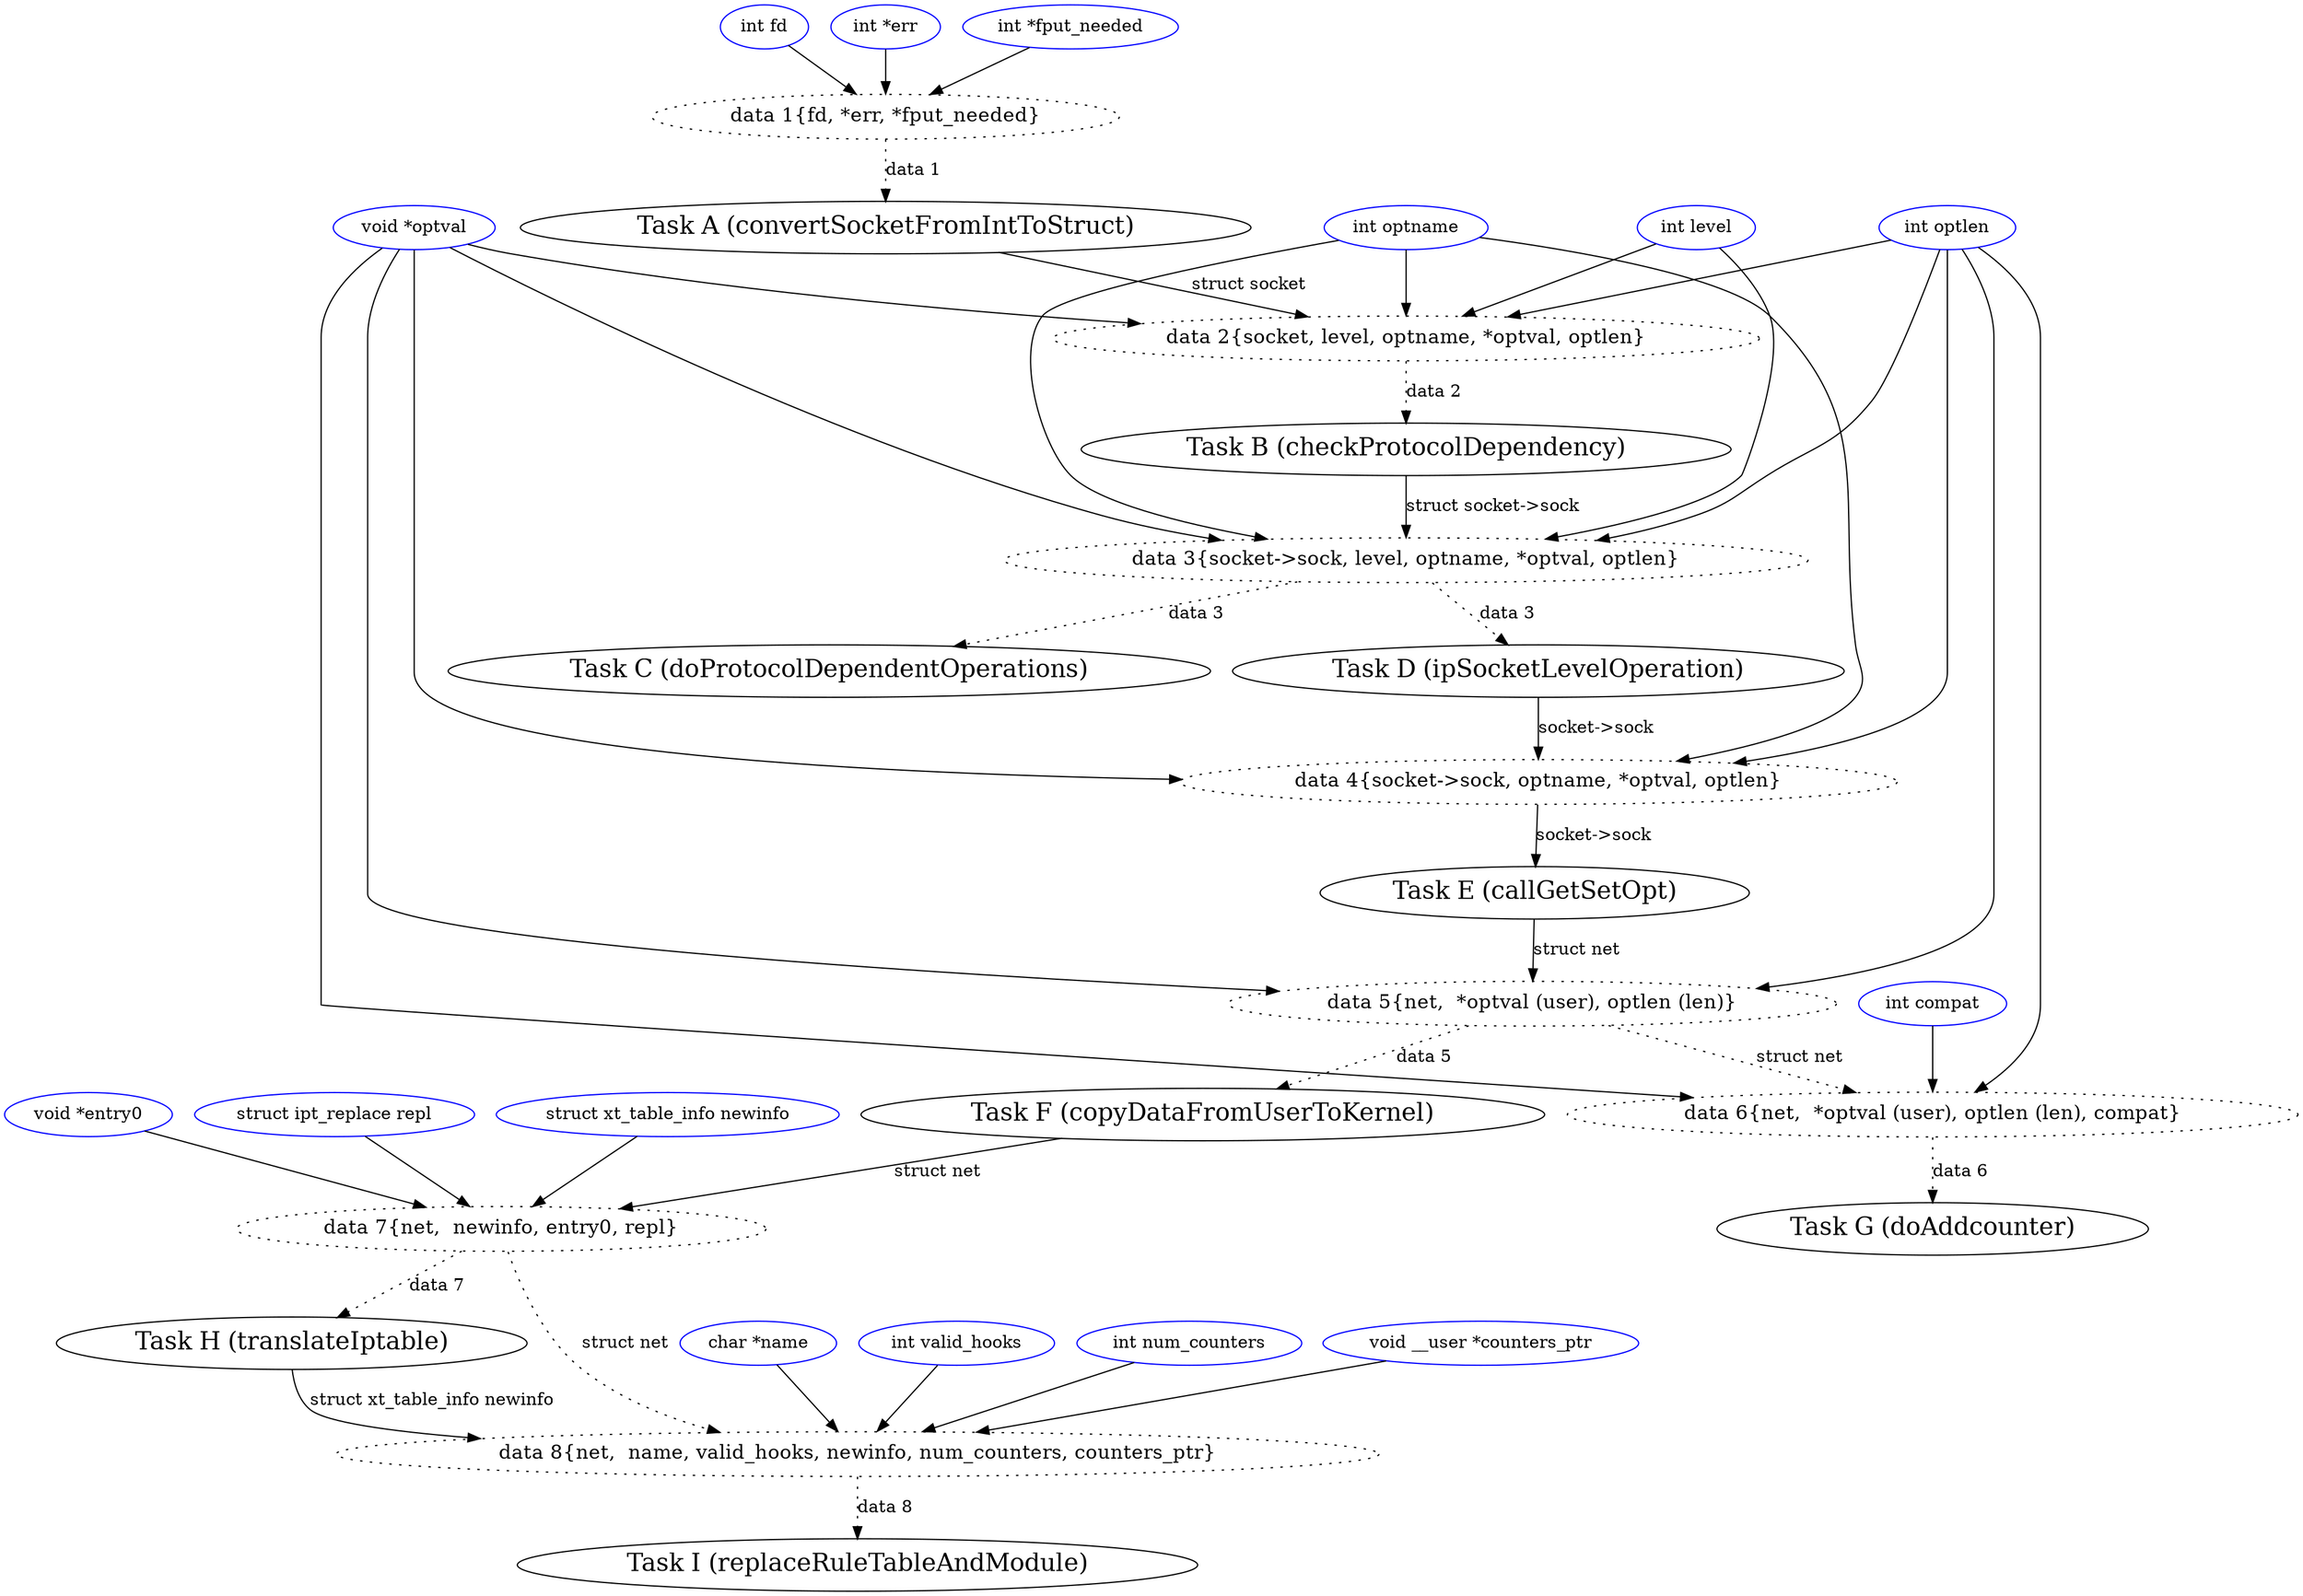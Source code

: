digraph callgraph {
"int fd" [color=blue, fontsize=14, width=0.5];
"int *err" [color=blue, fontsize=14, width=0.5];
"int *fput_needed" [color=blue, fontsize=14, width=0.5];
"data 1{fd, *err, *fput_needed}"[style=dotted, fontsize=16, width=0.5];

"int fd" -> "data 1{fd, *err, *fput_needed}";
"int *err" -> "data 1{fd, *err, *fput_needed}";
"int *fput_needed" -> "data 1{fd, *err, *fput_needed}";

"data 1{fd, *err, *fput_needed}"->"Task A (convertSocketFromIntToStruct)"  [label="data 1", style=dotted];


"int level" [color=blue, fontsize=14, width=0.5];
"int optname" [color=blue, fontsize=14, width=0.5];
"void *optval" [color=blue, fontsize=14, width=0.5];
"int optlen" [color=blue, fontsize=14, width=0.5];
"data 2{socket, level, optname, *optval, optlen}" [style=dotted, fontsize=16, width=0.5];

"Task A (convertSocketFromIntToStruct)" [fontsize=20, width=0.5];
"Task A (convertSocketFromIntToStruct)" -> "data 2{socket, level, optname, *optval, optlen}"  [label="struct socket"];
"int level" -> "data 2{socket, level, optname, *optval, optlen}";
"int optname" -> "data 2{socket, level, optname, *optval, optlen}";
"void *optval" -> "data 2{socket, level, optname, *optval, optlen}";
"int optlen" -> "data 2{socket, level, optname, *optval, optlen}";

"Task B (checkProtocolDependency)"  [fontsize=20, width=0.5];
"data 2{socket, level, optname, *optval, optlen}" -> "Task B (checkProtocolDependency)"  [label="data 2", style=dotted];


"Task C (doProtocolDependentOperations)" [fontsize=20, width=0.5];
"data 3{socket->sock, level, optname, *optval, optlen}" [style=dotted, fontsize=16, width=0.5];
"Task B (checkProtocolDependency)" -> "data 3{socket->sock, level, optname, *optval, optlen}"  [label="struct socket->sock"];
"int level" -> "data 3{socket->sock, level, optname, *optval, optlen}";
"int optname" -> "data 3{socket->sock, level, optname, *optval, optlen}";
"void *optval" -> "data 3{socket->sock, level, optname, *optval, optlen}";
"int optlen" -> "data 3{socket->sock, level, optname, *optval, optlen}";
"data 3{socket->sock, level, optname, *optval, optlen}" -> "Task C (doProtocolDependentOperations)" [label="data 3", style=dotted];

"Task D (ipSocketLevelOperation)" [fontsize=20, width=0.5];
"data 3{socket->sock, level, optname, *optval, optlen}" -> "Task D (ipSocketLevelOperation)" [label="data 3", style=dotted];


"Task E (callGetSetOpt)" [fontsize=20, width=0.5];
"data 4{socket->sock, optname, *optval, optlen}" [style=dotted, fontsize=16, width=0.5];
"Task D (ipSocketLevelOperation)" -> "data 4{socket->sock, optname, *optval, optlen}" [label="socket->sock"];
"int optname" -> "data 4{socket->sock, optname, *optval, optlen}";
"void *optval" -> "data 4{socket->sock, optname, *optval, optlen}";
"int optlen" -> "data 4{socket->sock, optname, *optval, optlen}";
"data 4{socket->sock, optname, *optval, optlen}" -> "Task E (callGetSetOpt)" [label="socket->sock"];


"Task F (copyDataFromUserToKernel)" [fontsize=20, width=0.5];
"data 5{net,  *optval (user), optlen (len)}" [style=dotted, fontsize=16, width=0.5];
"Task E (callGetSetOpt)" -> "data 5{net,  *optval (user), optlen (len)}"  [label="struct net"];
"void *optval" -> "data 5{net,  *optval (user), optlen (len)}"
"int optlen" -> "data 5{net,  *optval (user), optlen (len)}"
"data 5{net,  *optval (user), optlen (len)}"-> "Task F (copyDataFromUserToKernel)" [label="data 5", style=dotted];


"data 6{net,  *optval (user), optlen (len), compat}" [style=dotted, fontsize=16, width=0.5];
"int compat"[color=blue, fontsize=14, width=0.5];
"int compat" -> "data 6{net,  *optval (user), optlen (len), compat}";
"void *optval" -> "data 6{net,  *optval (user), optlen (len), compat}";
"int optlen" -> "data 6{net,  *optval (user), optlen (len), compat}";
"data 5{net,  *optval (user), optlen (len)}" -> "data 6{net,  *optval (user), optlen (len), compat}" [label="struct net", style=dotted];

"Task G (doAddcounter)" [fontsize=20, width=0.5];
"data 6{net,  *optval (user), optlen (len), compat}" -> "Task G (doAddcounter)" [label="data 6",style=dotted];

"data 7{net,  newinfo, entry0, repl}"[style=dotted, fontsize=16, width=0.5];
"struct xt_table_info newinfo" [color=blue, fontsize=14, width=0.5];
"void *entry0" [color=blue, fontsize=14, width=0.5];
"struct ipt_replace repl" [color=blue, fontsize=14, width=0.5];
"Task F (copyDataFromUserToKernel)" -> "data 7{net,  newinfo, entry0, repl}" [label="struct net"];
"struct xt_table_info newinfo" -> "data 7{net,  newinfo, entry0, repl}" 
"void *entry0" -> "data 7{net,  newinfo, entry0, repl}" 
"struct ipt_replace repl" -> "data 7{net,  newinfo, entry0, repl}" 

"Task H (translateIptable)" [fontsize=20, width=0.5];
"data 7{net,  newinfo, entry0, repl}" -> "Task H (translateIptable)" [label="data 7", style=dotted];

"data 8{net,  name, valid_hooks, newinfo, num_counters, counters_ptr}" [style=dotted, fontsize=16, width=0.5];
"char *name" [color=blue, fontsize=14, width=0.5];
"int valid_hooks" [color=blue, fontsize=14, width=0.5];
"int num_counters" [color=blue, fontsize=14, width=0.5];
"void __user *counters_ptr" [color=blue, fontsize=14, width=0.5];

"data 8{net,  name, valid_hooks, newinfo, num_counters, counters_ptr}" [style=dotted, fontsize=16, width=0.5];
"Task H (translateIptable)" -> "data 8{net,  name, valid_hooks, newinfo, num_counters, counters_ptr}"  [label="struct xt_table_info newinfo"];
"char *name" -> "data 8{net,  name, valid_hooks, newinfo, num_counters, counters_ptr}" ;
"int valid_hooks"-> "data 8{net,  name, valid_hooks, newinfo, num_counters, counters_ptr}" ;
"int num_counters" -> "data 8{net,  name, valid_hooks, newinfo, num_counters, counters_ptr}";
"void __user *counters_ptr" -> "data 8{net,  name, valid_hooks, newinfo, num_counters, counters_ptr}";
"data 7{net,  newinfo, entry0, repl}"  -> "data 8{net,  name, valid_hooks, newinfo, num_counters, counters_ptr}" [label="struct net", style=dotted];

"Task I (replaceRuleTableAndModule)" [fontsize=20, width=0.5];
"data 8{net,  name, valid_hooks, newinfo, num_counters, counters_ptr}" -> "Task I (replaceRuleTableAndModule)" [label="data 8",style=dotted];
}


